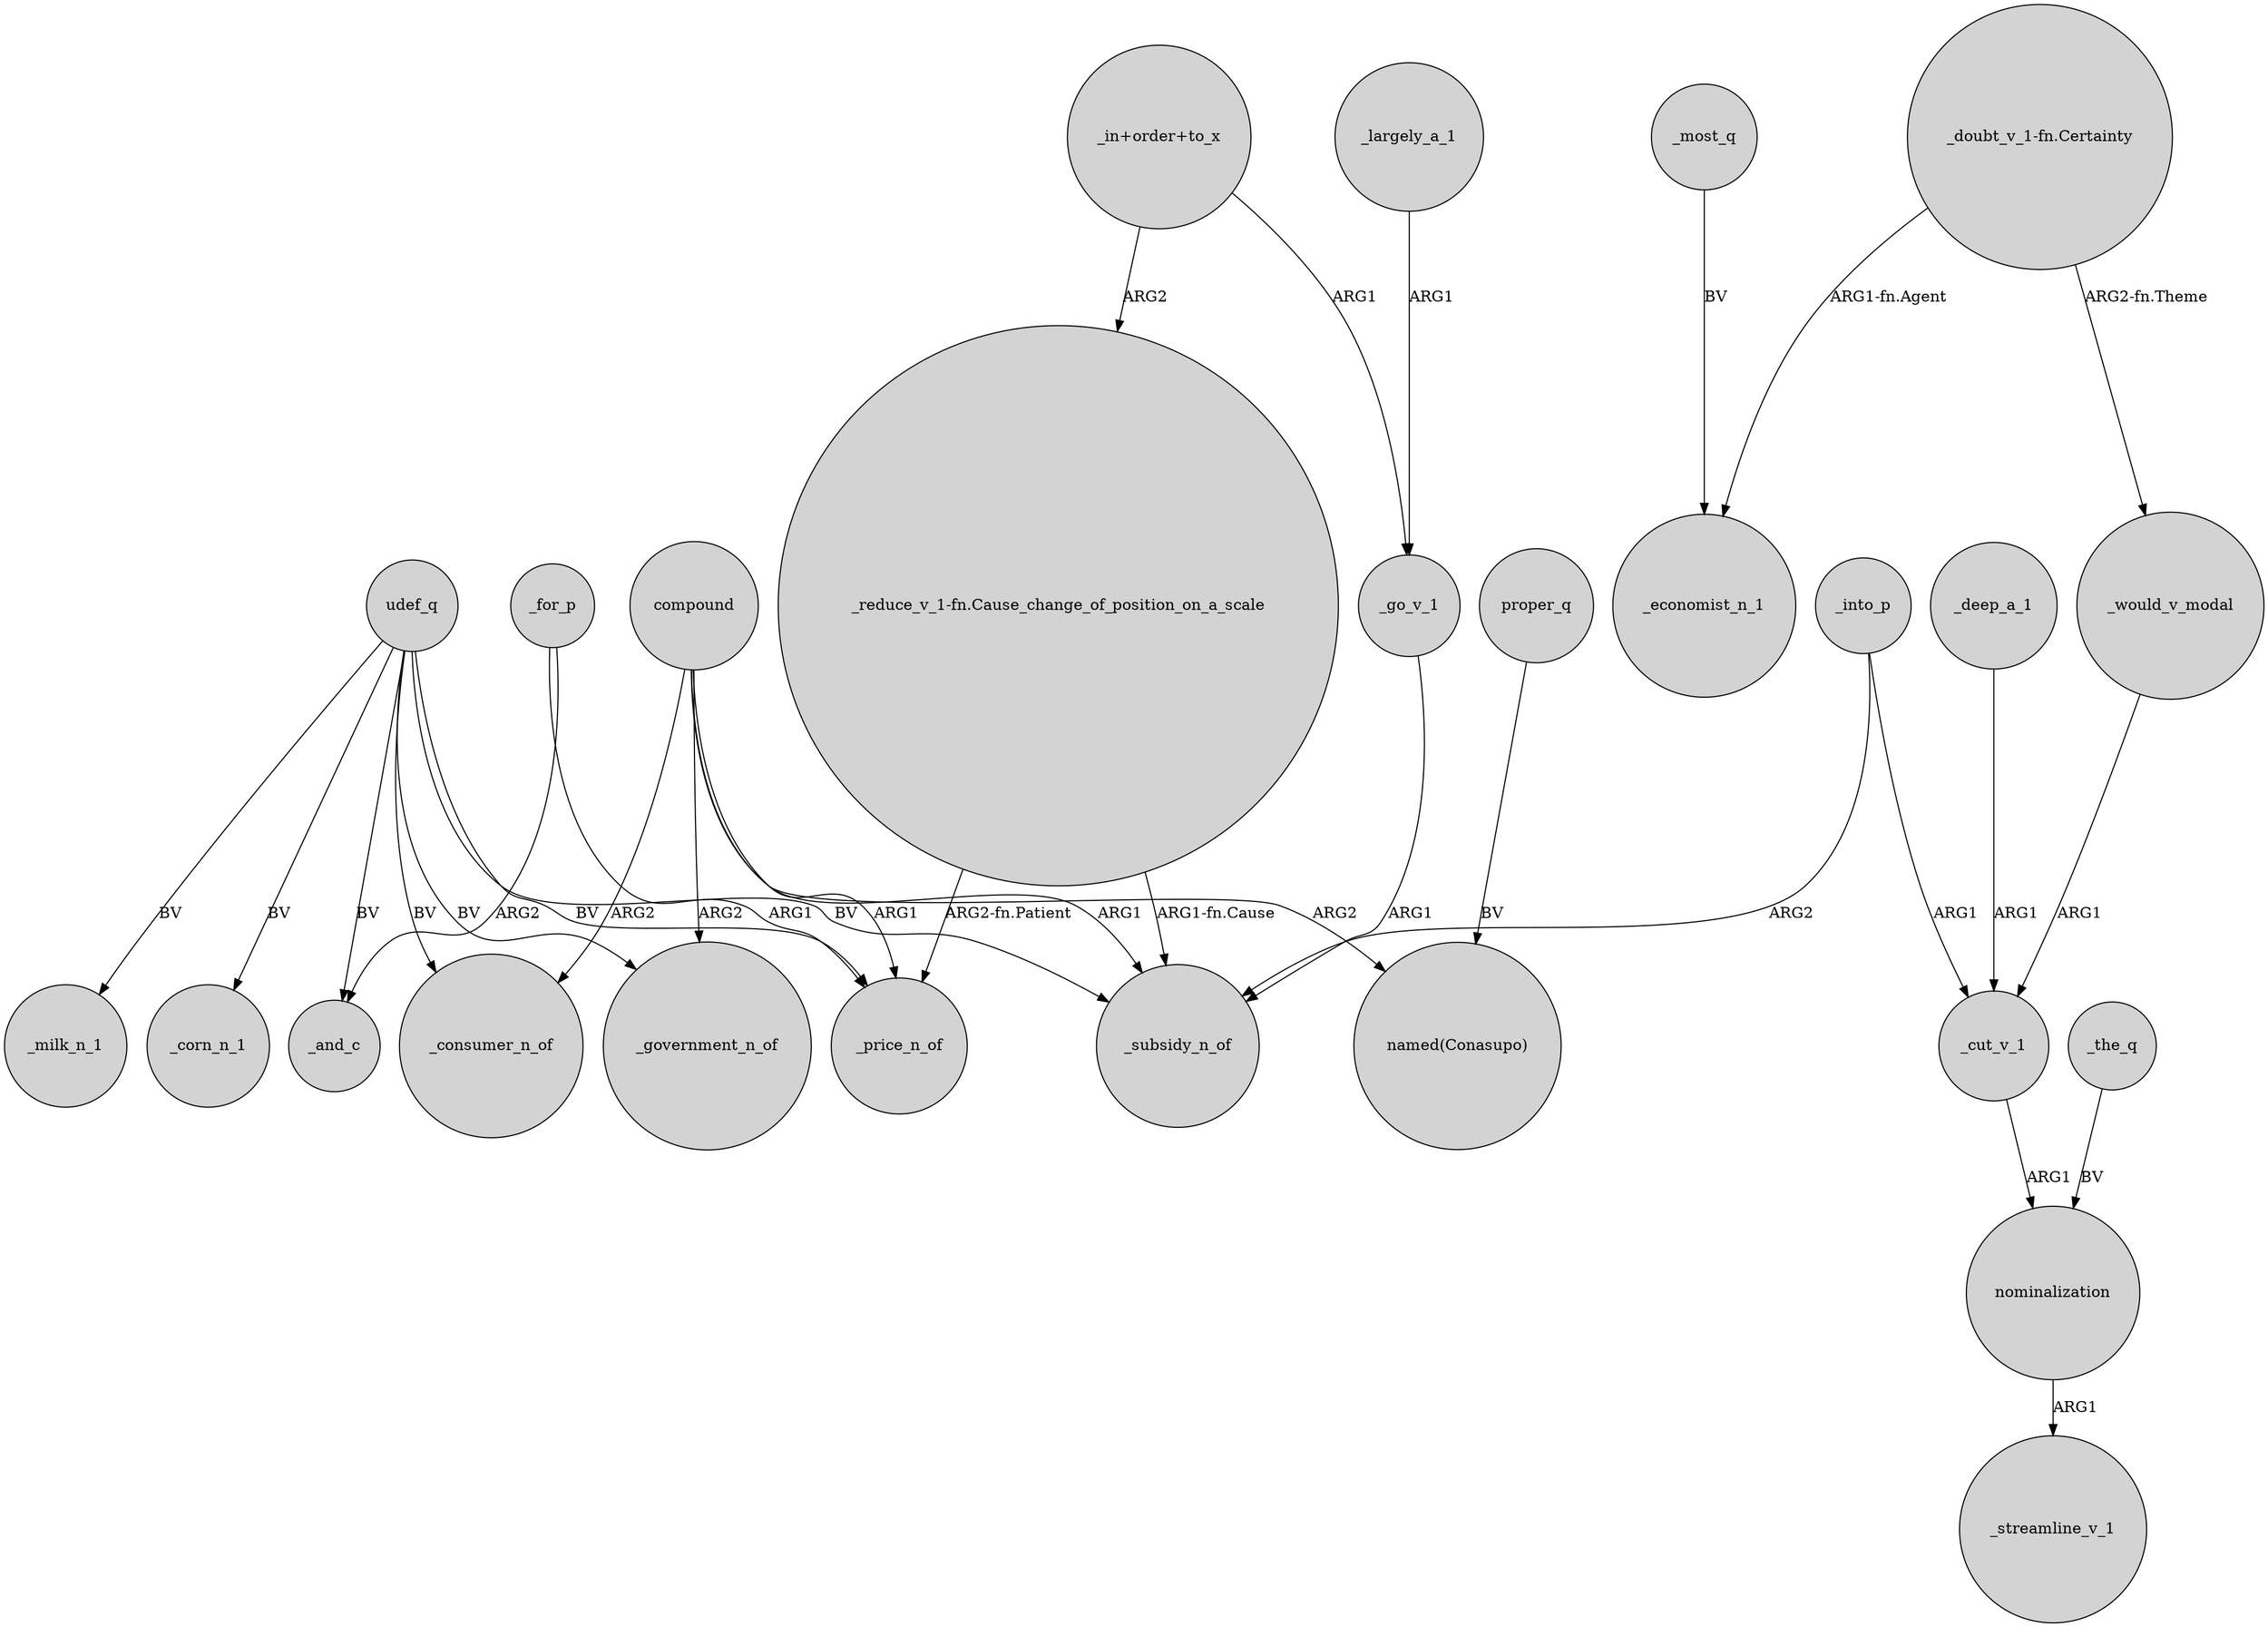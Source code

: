 digraph {
	node [shape=circle style=filled]
	"_in+order+to_x" -> "_reduce_v_1-fn.Cause_change_of_position_on_a_scale" [label=ARG2]
	udef_q -> _price_n_of [label=BV]
	compound -> _government_n_of [label=ARG2]
	udef_q -> _government_n_of [label=BV]
	_go_v_1 -> _subsidy_n_of [label=ARG1]
	"_doubt_v_1-fn.Certainty" -> _economist_n_1 [label="ARG1-fn.Agent"]
	_into_p -> _cut_v_1 [label=ARG1]
	_for_p -> _and_c [label=ARG2]
	udef_q -> _milk_n_1 [label=BV]
	_deep_a_1 -> _cut_v_1 [label=ARG1]
	_for_p -> _price_n_of [label=ARG1]
	_into_p -> _subsidy_n_of [label=ARG2]
	"_reduce_v_1-fn.Cause_change_of_position_on_a_scale" -> _subsidy_n_of [label="ARG1-fn.Cause"]
	"_doubt_v_1-fn.Certainty" -> _would_v_modal [label="ARG2-fn.Theme"]
	proper_q -> "named(Conasupo)" [label=BV]
	nominalization -> _streamline_v_1 [label=ARG1]
	"_in+order+to_x" -> _go_v_1 [label=ARG1]
	_cut_v_1 -> nominalization [label=ARG1]
	compound -> "named(Conasupo)" [label=ARG2]
	udef_q -> _consumer_n_of [label=BV]
	udef_q -> _corn_n_1 [label=BV]
	compound -> _consumer_n_of [label=ARG2]
	udef_q -> _subsidy_n_of [label=BV]
	_most_q -> _economist_n_1 [label=BV]
	_largely_a_1 -> _go_v_1 [label=ARG1]
	compound -> _price_n_of [label=ARG1]
	udef_q -> _and_c [label=BV]
	compound -> _subsidy_n_of [label=ARG1]
	_would_v_modal -> _cut_v_1 [label=ARG1]
	_the_q -> nominalization [label=BV]
	"_reduce_v_1-fn.Cause_change_of_position_on_a_scale" -> _price_n_of [label="ARG2-fn.Patient"]
}

